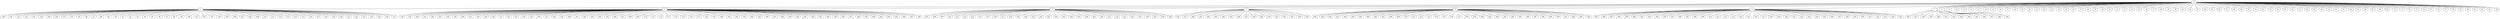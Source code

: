 
graph graphname {
    0 -- 1
0 -- 2
0 -- 3
0 -- 4
0 -- 5
0 -- 6
0 -- 7
0 -- 8
0 -- 9
0 -- 10
0 -- 11
0 -- 12
0 -- 13
0 -- 14
0 -- 15
0 -- 16
0 -- 17
0 -- 18
0 -- 19
0 -- 20
0 -- 21
0 -- 22
0 -- 23
0 -- 24
0 -- 25
0 -- 26
0 -- 27
0 -- 28
0 -- 29
0 -- 30
0 -- 31
0 -- 32
0 -- 33
0 -- 34
0 -- 35
0 -- 36
0 -- 37
0 -- 38
0 -- 39
0 -- 40
0 -- 41
0 -- 42
0 -- 43
0 -- 44
0 -- 45
0 -- 46
0 -- 47
0 -- 48
0 -- 49
0 -- 50
0 -- 51
0 -- 52
0 -- 53
0 -- 54
0 -- 55
0 -- 56
0 -- 57
0 -- 58
0 -- 59
0 -- 60
0 -- 61
0 -- 62
0 -- 63
0 -- 64
0 -- 65
0 -- 66
0 -- 67
0 -- 68
0 -- 69
0 -- 70
0 -- 71
0 -- 72
0 -- 73
0 -- 74
0 -- 75
0 -- 76
0 -- 77
0 -- 78
0 -- 79
0 -- 80
0 -- 81
0 -- 82
0 -- 83
0 -- 84
1 -- 128
1 -- 130
1 -- 131
1 -- 132
1 -- 133
1 -- 134
1 -- 129
1 -- 136
1 -- 137
1 -- 135
1 -- 85
1 -- 86
1 -- 87
1 -- 88
1 -- 89
1 -- 90
1 -- 91
1 -- 92
1 -- 93
1 -- 94
1 -- 95
1 -- 96
1 -- 97
1 -- 98
1 -- 99
1 -- 100
1 -- 101
1 -- 102
1 -- 103
1 -- 104
1 -- 105
1 -- 106
1 -- 107
1 -- 108
1 -- 109
1 -- 110
1 -- 111
1 -- 112
1 -- 113
1 -- 114
1 -- 115
1 -- 116
1 -- 117
1 -- 118
1 -- 119
1 -- 120
1 -- 121
1 -- 122
1 -- 123
1 -- 124
1 -- 125
1 -- 126
1 -- 127
2 -- 138
2 -- 139
2 -- 140
2 -- 141
2 -- 142
2 -- 143
2 -- 144
2 -- 145
2 -- 146
2 -- 147
2 -- 148
2 -- 149
2 -- 150
2 -- 151
2 -- 152
2 -- 153
2 -- 154
2 -- 155
2 -- 156
2 -- 157
2 -- 158
2 -- 159
2 -- 160
2 -- 161
2 -- 162
2 -- 163
2 -- 164
2 -- 165
2 -- 166
2 -- 167
2 -- 168
2 -- 169
2 -- 170
2 -- 171
2 -- 172
2 -- 173
2 -- 174
2 -- 175
2 -- 176
2 -- 177
2 -- 178
2 -- 179
2 -- 180
2 -- 181
2 -- 182
2 -- 183
2 -- 184
2 -- 185
2 -- 186
2 -- 187
2 -- 188
2 -- 189
2 -- 190
2 -- 191
2 -- 192
2 -- 193
2 -- 194
2 -- 195
2 -- 196
2 -- 197
2 -- 198
2 -- 199
2 -- 200
2 -- 201
2 -- 202
2 -- 203
2 -- 204
2 -- 205
2 -- 206
3 -- 207
3 -- 208
3 -- 209
3 -- 210
3 -- 211
3 -- 212
3 -- 213
3 -- 214
3 -- 215
3 -- 216
3 -- 217
3 -- 218
3 -- 219
3 -- 220
3 -- 221
3 -- 222
3 -- 223
3 -- 224
3 -- 225
3 -- 226
3 -- 227
3 -- 228
3 -- 229
3 -- 230
3 -- 231
3 -- 232
3 -- 233
3 -- 234
3 -- 235
3 -- 236
3 -- 237
3 -- 238
3 -- 239
4 -- 256
4 -- 257
4 -- 240
4 -- 241
4 -- 242
4 -- 243
4 -- 244
4 -- 245
4 -- 246
4 -- 247
4 -- 248
4 -- 249
4 -- 250
4 -- 251
4 -- 252
4 -- 253
4 -- 254
4 -- 255
5 -- 258
5 -- 259
5 -- 260
5 -- 261
5 -- 262
5 -- 263
5 -- 264
5 -- 265
5 -- 266
5 -- 267
5 -- 268
5 -- 269
5 -- 270
5 -- 271
5 -- 272
5 -- 273
5 -- 274
5 -- 275
5 -- 276
5 -- 277
5 -- 278
5 -- 279
5 -- 280
5 -- 281
5 -- 282
5 -- 283
5 -- 284
5 -- 285
5 -- 286
5 -- 287
5 -- 288
5 -- 289
5 -- 290
5 -- 291
5 -- 292
5 -- 293
5 -- 294
6 -- 295
6 -- 296
6 -- 297
6 -- 298
6 -- 299
6 -- 300
6 -- 301
6 -- 302
6 -- 303
6 -- 304
6 -- 305
6 -- 306
6 -- 307
6 -- 308
6 -- 309
6 -- 310
6 -- 311
6 -- 312
6 -- 313
6 -- 314
6 -- 315
6 -- 316
6 -- 317
6 -- 318
6 -- 319
6 -- 320
6 -- 321
6 -- 322
6 -- 323
6 -- 324
6 -- 325
6 -- 326
6 -- 327
6 -- 328
6 -- 329
6 -- 330
6 -- 331
6 -- 332
6 -- 333
6 -- 334
6 -- 335
7 -- 336
7 -- 337
7 -- 338
7 -- 339
7 -- 340
7 -- 341
7 -- 342
7 -- 343
8 -- 344
8 -- 345
8 -- 346
8 -- 347
8 -- 348
8 -- 349

}
